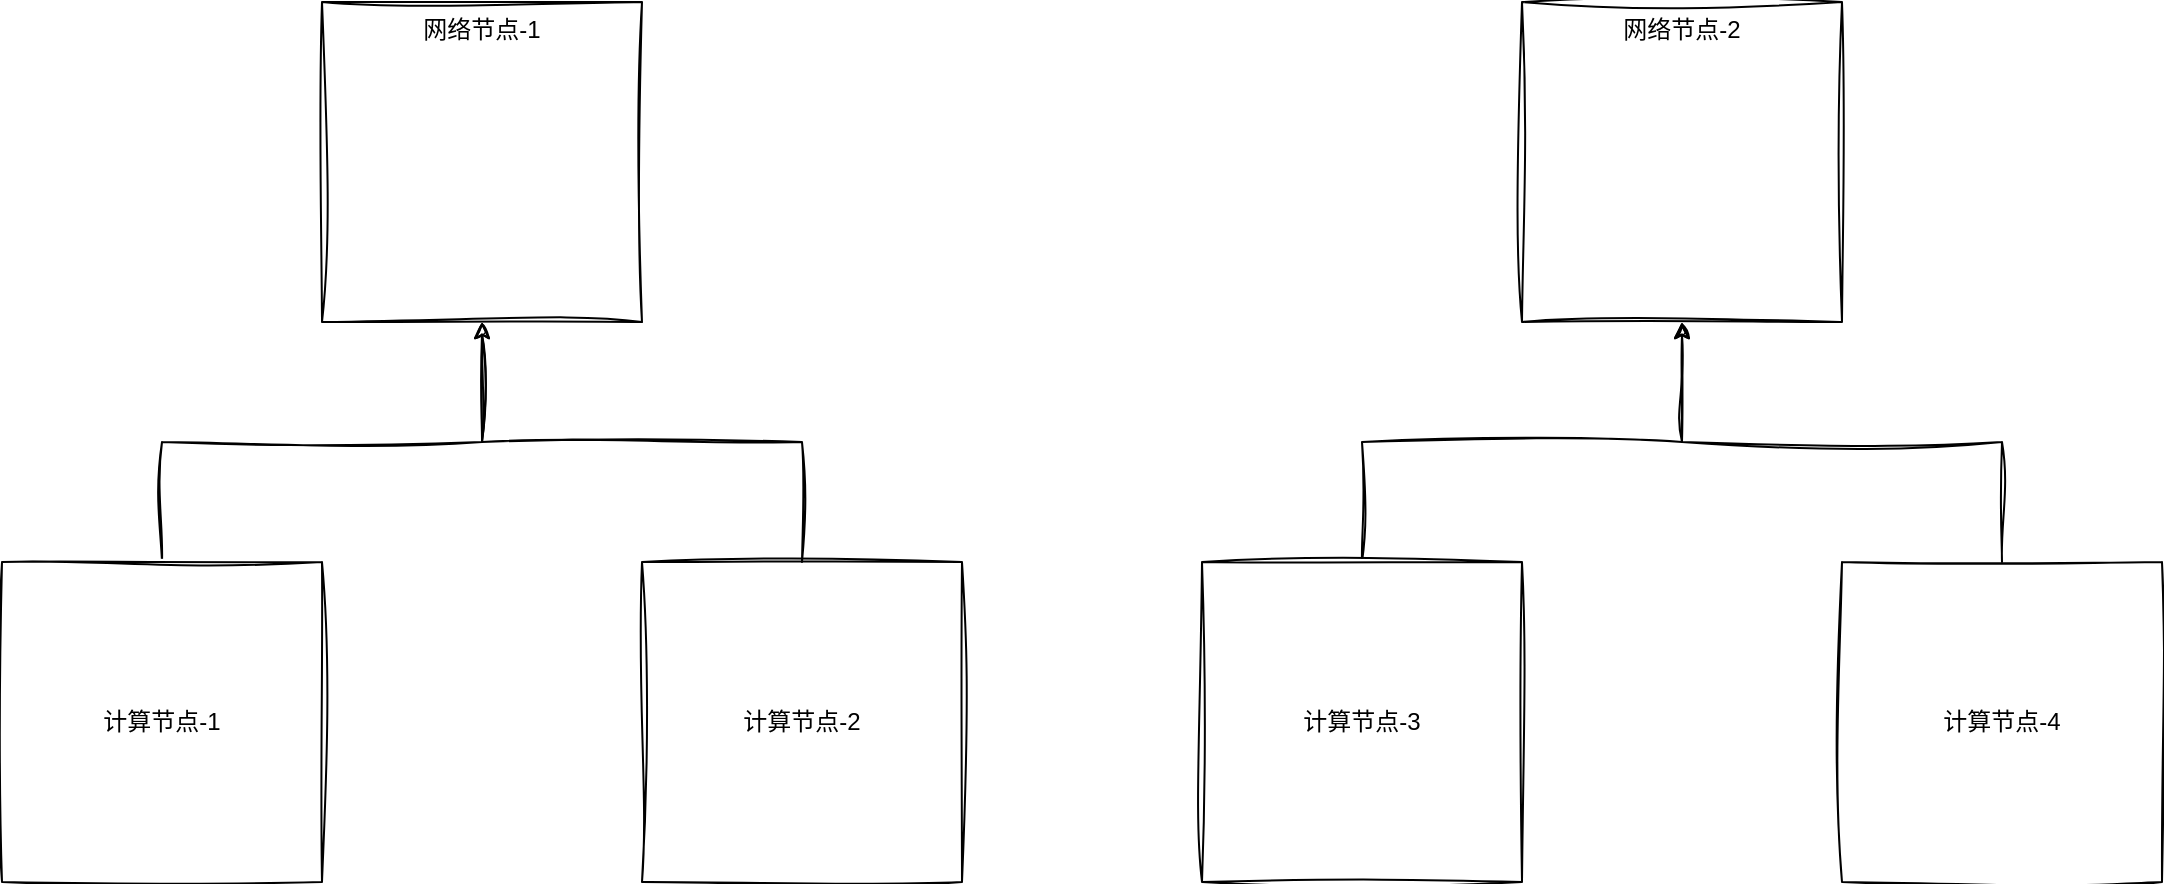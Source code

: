 <mxfile version="21.3.2" type="github">
  <diagram name="Page-1" id="o2GirT-IdrzoyhzsRZN8">
    <mxGraphModel dx="2022" dy="605" grid="1" gridSize="10" guides="1" tooltips="1" connect="1" arrows="1" fold="1" page="1" pageScale="1" pageWidth="827" pageHeight="1169" math="0" shadow="0">
      <root>
        <mxCell id="0" />
        <mxCell id="1" parent="0" />
        <mxCell id="f7jAafCXMpGfuRF9Ql-_-1" value="网络节点-1" style="whiteSpace=wrap;html=1;aspect=fixed;labelBackgroundColor=none;rounded=0;sketch=1;curveFitting=1;jiggle=2;horizontal=1;verticalAlign=top;" vertex="1" parent="1">
          <mxGeometry x="120" y="80" width="160" height="160" as="geometry" />
        </mxCell>
        <mxCell id="f7jAafCXMpGfuRF9Ql-_-2" value="网络节点-2" style="whiteSpace=wrap;html=1;aspect=fixed;labelBackgroundColor=none;rounded=0;sketch=1;curveFitting=1;jiggle=2;horizontal=1;verticalAlign=top;" vertex="1" parent="1">
          <mxGeometry x="720" y="80" width="160" height="160" as="geometry" />
        </mxCell>
        <mxCell id="f7jAafCXMpGfuRF9Ql-_-7" style="edgeStyle=orthogonalEdgeStyle;rounded=0;hachureGap=4;orthogonalLoop=1;jettySize=auto;html=1;fontFamily=Architects Daughter;fontSource=https%3A%2F%2Ffonts.googleapis.com%2Fcss%3Ffamily%3DArchitects%2BDaughter;fontSize=16;labelBackgroundColor=none;fontColor=default;sketch=1;curveFitting=1;jiggle=2;" edge="1" parent="1" source="f7jAafCXMpGfuRF9Ql-_-3" target="f7jAafCXMpGfuRF9Ql-_-1">
          <mxGeometry relative="1" as="geometry" />
        </mxCell>
        <mxCell id="f7jAafCXMpGfuRF9Ql-_-3" value="计算节点-1" style="whiteSpace=wrap;html=1;aspect=fixed;labelBackgroundColor=none;rounded=0;sketch=1;curveFitting=1;jiggle=2;" vertex="1" parent="1">
          <mxGeometry x="-40" y="360" width="160" height="160" as="geometry" />
        </mxCell>
        <mxCell id="f7jAafCXMpGfuRF9Ql-_-12" style="edgeStyle=orthogonalEdgeStyle;rounded=0;hachureGap=4;orthogonalLoop=1;jettySize=auto;html=1;fontFamily=Architects Daughter;fontSource=https%3A%2F%2Ffonts.googleapis.com%2Fcss%3Ffamily%3DArchitects%2BDaughter;fontSize=16;labelBackgroundColor=none;fontColor=default;sketch=1;curveFitting=1;jiggle=2;" edge="1" parent="1" source="f7jAafCXMpGfuRF9Ql-_-4" target="f7jAafCXMpGfuRF9Ql-_-1">
          <mxGeometry relative="1" as="geometry" />
        </mxCell>
        <mxCell id="f7jAafCXMpGfuRF9Ql-_-4" value="计算节点-2" style="whiteSpace=wrap;html=1;aspect=fixed;labelBackgroundColor=none;rounded=0;sketch=1;curveFitting=1;jiggle=2;" vertex="1" parent="1">
          <mxGeometry x="280" y="360" width="160" height="160" as="geometry" />
        </mxCell>
        <mxCell id="f7jAafCXMpGfuRF9Ql-_-9" style="edgeStyle=orthogonalEdgeStyle;rounded=0;hachureGap=4;orthogonalLoop=1;jettySize=auto;html=1;fontFamily=Architects Daughter;fontSource=https%3A%2F%2Ffonts.googleapis.com%2Fcss%3Ffamily%3DArchitects%2BDaughter;fontSize=16;labelBackgroundColor=none;fontColor=default;sketch=1;curveFitting=1;jiggle=2;" edge="1" parent="1" source="f7jAafCXMpGfuRF9Ql-_-5" target="f7jAafCXMpGfuRF9Ql-_-2">
          <mxGeometry relative="1" as="geometry" />
        </mxCell>
        <mxCell id="f7jAafCXMpGfuRF9Ql-_-5" value="计算节点-3" style="whiteSpace=wrap;html=1;aspect=fixed;labelBackgroundColor=none;rounded=0;sketch=1;curveFitting=1;jiggle=2;" vertex="1" parent="1">
          <mxGeometry x="560" y="360" width="160" height="160" as="geometry" />
        </mxCell>
        <mxCell id="f7jAafCXMpGfuRF9Ql-_-10" style="edgeStyle=orthogonalEdgeStyle;rounded=0;hachureGap=4;orthogonalLoop=1;jettySize=auto;html=1;entryX=0.5;entryY=1;entryDx=0;entryDy=0;fontFamily=Architects Daughter;fontSource=https%3A%2F%2Ffonts.googleapis.com%2Fcss%3Ffamily%3DArchitects%2BDaughter;fontSize=16;labelBackgroundColor=none;fontColor=default;sketch=1;curveFitting=1;jiggle=2;" edge="1" parent="1" source="f7jAafCXMpGfuRF9Ql-_-6" target="f7jAafCXMpGfuRF9Ql-_-2">
          <mxGeometry relative="1" as="geometry" />
        </mxCell>
        <mxCell id="f7jAafCXMpGfuRF9Ql-_-6" value="计算节点-4" style="whiteSpace=wrap;html=1;aspect=fixed;labelBackgroundColor=none;rounded=0;sketch=1;curveFitting=1;jiggle=2;" vertex="1" parent="1">
          <mxGeometry x="880" y="360" width="160" height="160" as="geometry" />
        </mxCell>
      </root>
    </mxGraphModel>
  </diagram>
</mxfile>
